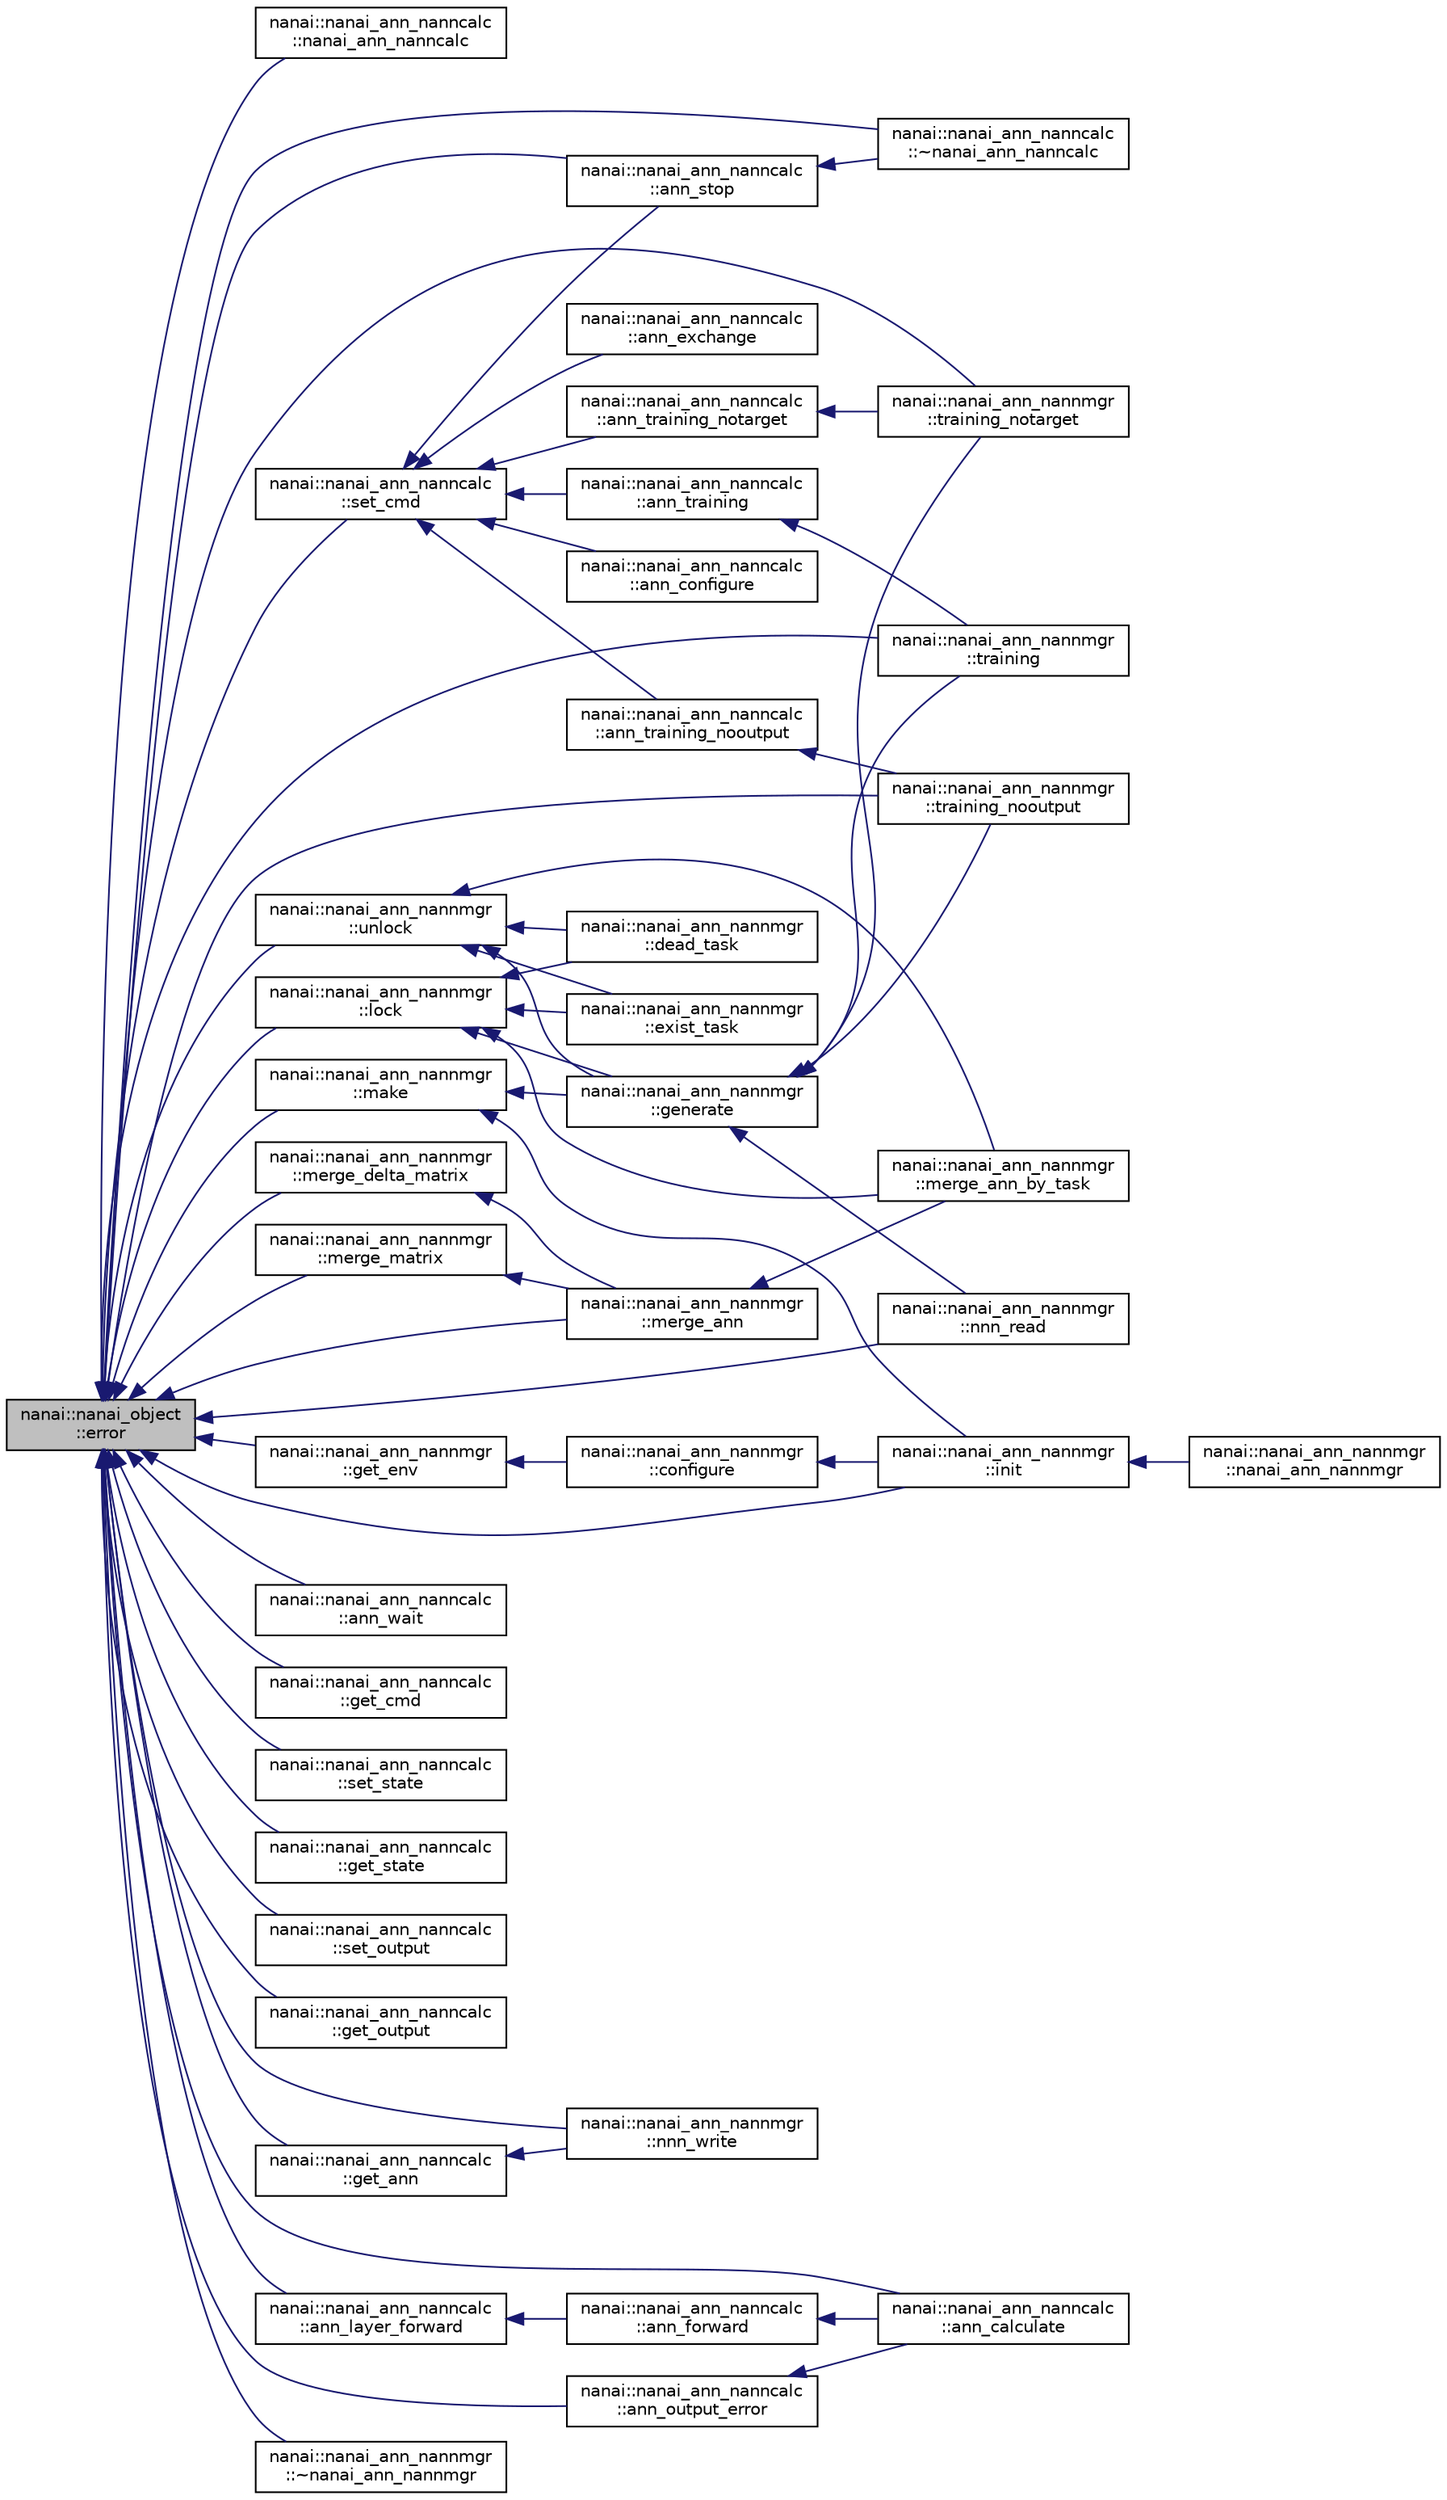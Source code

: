 digraph "nanai::nanai_object::error"
{
  edge [fontname="Helvetica",fontsize="10",labelfontname="Helvetica",labelfontsize="10"];
  node [fontname="Helvetica",fontsize="10",shape=record];
  rankdir="LR";
  Node1 [label="nanai::nanai_object\l::error",height=0.2,width=0.4,color="black", fillcolor="grey75", style="filled", fontcolor="black"];
  Node1 -> Node2 [dir="back",color="midnightblue",fontsize="10",style="solid",fontname="Helvetica"];
  Node2 [label="nanai::nanai_ann_nanncalc\l::nanai_ann_nanncalc",height=0.2,width=0.4,color="black", fillcolor="white", style="filled",URL="$classnanai_1_1nanai__ann__nanncalc.html#a0d26e7efdef5368c0212b3dd02f63767"];
  Node1 -> Node3 [dir="back",color="midnightblue",fontsize="10",style="solid",fontname="Helvetica"];
  Node3 [label="nanai::nanai_ann_nanncalc\l::~nanai_ann_nanncalc",height=0.2,width=0.4,color="black", fillcolor="white", style="filled",URL="$classnanai_1_1nanai__ann__nanncalc.html#a2f5530f782f2585958c79c94bc3232d7"];
  Node1 -> Node4 [dir="back",color="midnightblue",fontsize="10",style="solid",fontname="Helvetica"];
  Node4 [label="nanai::nanai_ann_nanncalc\l::ann_stop",height=0.2,width=0.4,color="black", fillcolor="white", style="filled",URL="$classnanai_1_1nanai__ann__nanncalc.html#ab7c70e33ab6d4ddcc46fcbdd69a14281"];
  Node4 -> Node3 [dir="back",color="midnightblue",fontsize="10",style="solid",fontname="Helvetica"];
  Node1 -> Node5 [dir="back",color="midnightblue",fontsize="10",style="solid",fontname="Helvetica"];
  Node5 [label="nanai::nanai_ann_nanncalc\l::ann_wait",height=0.2,width=0.4,color="black", fillcolor="white", style="filled",URL="$classnanai_1_1nanai__ann__nanncalc.html#a7b69abc3ab21a6249f360f2c8f319501"];
  Node1 -> Node6 [dir="back",color="midnightblue",fontsize="10",style="solid",fontname="Helvetica"];
  Node6 [label="nanai::nanai_ann_nanncalc\l::set_cmd",height=0.2,width=0.4,color="black", fillcolor="white", style="filled",URL="$classnanai_1_1nanai__ann__nanncalc.html#a0db0e8b62dbea77377e40a5d39f6265c"];
  Node6 -> Node7 [dir="back",color="midnightblue",fontsize="10",style="solid",fontname="Helvetica"];
  Node7 [label="nanai::nanai_ann_nanncalc\l::ann_training",height=0.2,width=0.4,color="black", fillcolor="white", style="filled",URL="$classnanai_1_1nanai__ann__nanncalc.html#a0f2a230581dd2c530f35d22d1cd11982"];
  Node7 -> Node8 [dir="back",color="midnightblue",fontsize="10",style="solid",fontname="Helvetica"];
  Node8 [label="nanai::nanai_ann_nannmgr\l::training",height=0.2,width=0.4,color="black", fillcolor="white", style="filled",URL="$classnanai_1_1nanai__ann__nannmgr.html#a1b99f051a2a7b2b1ebb21bb45d567afa"];
  Node6 -> Node9 [dir="back",color="midnightblue",fontsize="10",style="solid",fontname="Helvetica"];
  Node9 [label="nanai::nanai_ann_nanncalc\l::ann_training_notarget",height=0.2,width=0.4,color="black", fillcolor="white", style="filled",URL="$classnanai_1_1nanai__ann__nanncalc.html#a95e5d9672cf1a74e4180389fbf41b899"];
  Node9 -> Node10 [dir="back",color="midnightblue",fontsize="10",style="solid",fontname="Helvetica"];
  Node10 [label="nanai::nanai_ann_nannmgr\l::training_notarget",height=0.2,width=0.4,color="black", fillcolor="white", style="filled",URL="$classnanai_1_1nanai__ann__nannmgr.html#a7a28db94886caffa0824206c0e2b2fa9"];
  Node6 -> Node11 [dir="back",color="midnightblue",fontsize="10",style="solid",fontname="Helvetica"];
  Node11 [label="nanai::nanai_ann_nanncalc\l::ann_training_nooutput",height=0.2,width=0.4,color="black", fillcolor="white", style="filled",URL="$classnanai_1_1nanai__ann__nanncalc.html#a2b1396b5691391e33859c17ab748a39d"];
  Node11 -> Node12 [dir="back",color="midnightblue",fontsize="10",style="solid",fontname="Helvetica"];
  Node12 [label="nanai::nanai_ann_nannmgr\l::training_nooutput",height=0.2,width=0.4,color="black", fillcolor="white", style="filled",URL="$classnanai_1_1nanai__ann__nannmgr.html#a7461a5cad561f578869c850adf1e9639"];
  Node6 -> Node13 [dir="back",color="midnightblue",fontsize="10",style="solid",fontname="Helvetica"];
  Node13 [label="nanai::nanai_ann_nanncalc\l::ann_configure",height=0.2,width=0.4,color="black", fillcolor="white", style="filled",URL="$classnanai_1_1nanai__ann__nanncalc.html#a8563aaf57e70ab959dcdec8961af9447"];
  Node6 -> Node14 [dir="back",color="midnightblue",fontsize="10",style="solid",fontname="Helvetica"];
  Node14 [label="nanai::nanai_ann_nanncalc\l::ann_exchange",height=0.2,width=0.4,color="black", fillcolor="white", style="filled",URL="$classnanai_1_1nanai__ann__nanncalc.html#a6ec3d7893411dcab2edf4e19ae3bb017"];
  Node6 -> Node4 [dir="back",color="midnightblue",fontsize="10",style="solid",fontname="Helvetica"];
  Node1 -> Node15 [dir="back",color="midnightblue",fontsize="10",style="solid",fontname="Helvetica"];
  Node15 [label="nanai::nanai_ann_nanncalc\l::get_cmd",height=0.2,width=0.4,color="black", fillcolor="white", style="filled",URL="$classnanai_1_1nanai__ann__nanncalc.html#a18869c97f279df6aa8d467c32fdc7944"];
  Node1 -> Node16 [dir="back",color="midnightblue",fontsize="10",style="solid",fontname="Helvetica"];
  Node16 [label="nanai::nanai_ann_nanncalc\l::set_state",height=0.2,width=0.4,color="black", fillcolor="white", style="filled",URL="$classnanai_1_1nanai__ann__nanncalc.html#a2c8aa9f4f29bb093f0bc26fa9ba6cc41"];
  Node1 -> Node17 [dir="back",color="midnightblue",fontsize="10",style="solid",fontname="Helvetica"];
  Node17 [label="nanai::nanai_ann_nanncalc\l::get_state",height=0.2,width=0.4,color="black", fillcolor="white", style="filled",URL="$classnanai_1_1nanai__ann__nanncalc.html#abc792abf872514a95a9863cbb3e49cd4"];
  Node1 -> Node18 [dir="back",color="midnightblue",fontsize="10",style="solid",fontname="Helvetica"];
  Node18 [label="nanai::nanai_ann_nanncalc\l::set_output",height=0.2,width=0.4,color="black", fillcolor="white", style="filled",URL="$classnanai_1_1nanai__ann__nanncalc.html#a5102b94199ba413bd8601e66be5d2293"];
  Node1 -> Node19 [dir="back",color="midnightblue",fontsize="10",style="solid",fontname="Helvetica"];
  Node19 [label="nanai::nanai_ann_nanncalc\l::get_output",height=0.2,width=0.4,color="black", fillcolor="white", style="filled",URL="$classnanai_1_1nanai__ann__nanncalc.html#adc64a3c1efeef53374803673ee44c152"];
  Node1 -> Node20 [dir="back",color="midnightblue",fontsize="10",style="solid",fontname="Helvetica"];
  Node20 [label="nanai::nanai_ann_nanncalc\l::get_ann",height=0.2,width=0.4,color="black", fillcolor="white", style="filled",URL="$classnanai_1_1nanai__ann__nanncalc.html#aefda6586e9dd96625b2e2948baec8e18"];
  Node20 -> Node21 [dir="back",color="midnightblue",fontsize="10",style="solid",fontname="Helvetica"];
  Node21 [label="nanai::nanai_ann_nannmgr\l::nnn_write",height=0.2,width=0.4,color="black", fillcolor="white", style="filled",URL="$classnanai_1_1nanai__ann__nannmgr.html#a04ac84eff31dab37e338807a4d44d0b9"];
  Node1 -> Node22 [dir="back",color="midnightblue",fontsize="10",style="solid",fontname="Helvetica"];
  Node22 [label="nanai::nanai_ann_nanncalc\l::ann_calculate",height=0.2,width=0.4,color="black", fillcolor="white", style="filled",URL="$classnanai_1_1nanai__ann__nanncalc.html#aeebc06b5241f6f9e1e5b78daa7e31911"];
  Node1 -> Node23 [dir="back",color="midnightblue",fontsize="10",style="solid",fontname="Helvetica"];
  Node23 [label="nanai::nanai_ann_nanncalc\l::ann_layer_forward",height=0.2,width=0.4,color="black", fillcolor="white", style="filled",URL="$classnanai_1_1nanai__ann__nanncalc.html#af70fe54abb55d464459e2ce4548b1ff2"];
  Node23 -> Node24 [dir="back",color="midnightblue",fontsize="10",style="solid",fontname="Helvetica"];
  Node24 [label="nanai::nanai_ann_nanncalc\l::ann_forward",height=0.2,width=0.4,color="black", fillcolor="white", style="filled",URL="$classnanai_1_1nanai__ann__nanncalc.html#a59b33730cd75893be549ba6cbe1cd7aa"];
  Node24 -> Node22 [dir="back",color="midnightblue",fontsize="10",style="solid",fontname="Helvetica"];
  Node1 -> Node25 [dir="back",color="midnightblue",fontsize="10",style="solid",fontname="Helvetica"];
  Node25 [label="nanai::nanai_ann_nanncalc\l::ann_output_error",height=0.2,width=0.4,color="black", fillcolor="white", style="filled",URL="$classnanai_1_1nanai__ann__nanncalc.html#a95e7765ed618d5ab2e4f90593f053d89"];
  Node25 -> Node22 [dir="back",color="midnightblue",fontsize="10",style="solid",fontname="Helvetica"];
  Node1 -> Node26 [dir="back",color="midnightblue",fontsize="10",style="solid",fontname="Helvetica"];
  Node26 [label="nanai::nanai_ann_nannmgr\l::~nanai_ann_nannmgr",height=0.2,width=0.4,color="black", fillcolor="white", style="filled",URL="$classnanai_1_1nanai__ann__nannmgr.html#a2594f0a16aed65087e4aebca1b07894e"];
  Node1 -> Node27 [dir="back",color="midnightblue",fontsize="10",style="solid",fontname="Helvetica"];
  Node27 [label="nanai::nanai_ann_nannmgr\l::init",height=0.2,width=0.4,color="black", fillcolor="white", style="filled",URL="$classnanai_1_1nanai__ann__nannmgr.html#ae4bd257f8c13617deb792e90f72574ea"];
  Node27 -> Node28 [dir="back",color="midnightblue",fontsize="10",style="solid",fontname="Helvetica"];
  Node28 [label="nanai::nanai_ann_nannmgr\l::nanai_ann_nannmgr",height=0.2,width=0.4,color="black", fillcolor="white", style="filled",URL="$classnanai_1_1nanai__ann__nannmgr.html#ac0ab089eae09f4d317218fcad3cfe804"];
  Node1 -> Node8 [dir="back",color="midnightblue",fontsize="10",style="solid",fontname="Helvetica"];
  Node1 -> Node10 [dir="back",color="midnightblue",fontsize="10",style="solid",fontname="Helvetica"];
  Node1 -> Node12 [dir="back",color="midnightblue",fontsize="10",style="solid",fontname="Helvetica"];
  Node1 -> Node29 [dir="back",color="midnightblue",fontsize="10",style="solid",fontname="Helvetica"];
  Node29 [label="nanai::nanai_ann_nannmgr\l::nnn_read",height=0.2,width=0.4,color="black", fillcolor="white", style="filled",URL="$classnanai_1_1nanai__ann__nannmgr.html#aa4bf6ea43af41a463213c1620757685a"];
  Node1 -> Node21 [dir="back",color="midnightblue",fontsize="10",style="solid",fontname="Helvetica"];
  Node1 -> Node30 [dir="back",color="midnightblue",fontsize="10",style="solid",fontname="Helvetica"];
  Node30 [label="nanai::nanai_ann_nannmgr\l::merge_delta_matrix",height=0.2,width=0.4,color="black", fillcolor="white", style="filled",URL="$classnanai_1_1nanai__ann__nannmgr.html#a1d9acf82974a0c785349370f40d583af"];
  Node30 -> Node31 [dir="back",color="midnightblue",fontsize="10",style="solid",fontname="Helvetica"];
  Node31 [label="nanai::nanai_ann_nannmgr\l::merge_ann",height=0.2,width=0.4,color="black", fillcolor="white", style="filled",URL="$classnanai_1_1nanai__ann__nannmgr.html#a569b5527d3efd6615b1ed5fe311d3e55"];
  Node31 -> Node32 [dir="back",color="midnightblue",fontsize="10",style="solid",fontname="Helvetica"];
  Node32 [label="nanai::nanai_ann_nannmgr\l::merge_ann_by_task",height=0.2,width=0.4,color="black", fillcolor="white", style="filled",URL="$classnanai_1_1nanai__ann__nannmgr.html#a892c55b5c4a4b22dfd738c1227476ab0"];
  Node1 -> Node33 [dir="back",color="midnightblue",fontsize="10",style="solid",fontname="Helvetica"];
  Node33 [label="nanai::nanai_ann_nannmgr\l::merge_matrix",height=0.2,width=0.4,color="black", fillcolor="white", style="filled",URL="$classnanai_1_1nanai__ann__nannmgr.html#a7a9f384ebe727ed9722cbc04e82d30c8"];
  Node33 -> Node31 [dir="back",color="midnightblue",fontsize="10",style="solid",fontname="Helvetica"];
  Node1 -> Node31 [dir="back",color="midnightblue",fontsize="10",style="solid",fontname="Helvetica"];
  Node1 -> Node34 [dir="back",color="midnightblue",fontsize="10",style="solid",fontname="Helvetica"];
  Node34 [label="nanai::nanai_ann_nannmgr\l::get_env",height=0.2,width=0.4,color="black", fillcolor="white", style="filled",URL="$classnanai_1_1nanai__ann__nannmgr.html#a910e51066acc0cefa5a13d441080020a"];
  Node34 -> Node35 [dir="back",color="midnightblue",fontsize="10",style="solid",fontname="Helvetica"];
  Node35 [label="nanai::nanai_ann_nannmgr\l::configure",height=0.2,width=0.4,color="black", fillcolor="white", style="filled",URL="$classnanai_1_1nanai__ann__nannmgr.html#a4097cd6c0d8c9fbd38df08d4474162d7"];
  Node35 -> Node27 [dir="back",color="midnightblue",fontsize="10",style="solid",fontname="Helvetica"];
  Node1 -> Node36 [dir="back",color="midnightblue",fontsize="10",style="solid",fontname="Helvetica"];
  Node36 [label="nanai::nanai_ann_nannmgr\l::lock",height=0.2,width=0.4,color="black", fillcolor="white", style="filled",URL="$classnanai_1_1nanai__ann__nannmgr.html#ad67bf88a3df568c5ed07c2adca863be8"];
  Node36 -> Node37 [dir="back",color="midnightblue",fontsize="10",style="solid",fontname="Helvetica"];
  Node37 [label="nanai::nanai_ann_nannmgr\l::exist_task",height=0.2,width=0.4,color="black", fillcolor="white", style="filled",URL="$classnanai_1_1nanai__ann__nannmgr.html#a1cc1df92755308a610a78c1f16e602c0"];
  Node36 -> Node38 [dir="back",color="midnightblue",fontsize="10",style="solid",fontname="Helvetica"];
  Node38 [label="nanai::nanai_ann_nannmgr\l::dead_task",height=0.2,width=0.4,color="black", fillcolor="white", style="filled",URL="$classnanai_1_1nanai__ann__nannmgr.html#a5e88711b173c6074539af3a1b32e761d"];
  Node36 -> Node32 [dir="back",color="midnightblue",fontsize="10",style="solid",fontname="Helvetica"];
  Node36 -> Node39 [dir="back",color="midnightblue",fontsize="10",style="solid",fontname="Helvetica"];
  Node39 [label="nanai::nanai_ann_nannmgr\l::generate",height=0.2,width=0.4,color="black", fillcolor="white", style="filled",URL="$classnanai_1_1nanai__ann__nannmgr.html#a66d329677b38c6d967a737adabaae13e"];
  Node39 -> Node8 [dir="back",color="midnightblue",fontsize="10",style="solid",fontname="Helvetica"];
  Node39 -> Node10 [dir="back",color="midnightblue",fontsize="10",style="solid",fontname="Helvetica"];
  Node39 -> Node12 [dir="back",color="midnightblue",fontsize="10",style="solid",fontname="Helvetica"];
  Node39 -> Node29 [dir="back",color="midnightblue",fontsize="10",style="solid",fontname="Helvetica"];
  Node1 -> Node40 [dir="back",color="midnightblue",fontsize="10",style="solid",fontname="Helvetica"];
  Node40 [label="nanai::nanai_ann_nannmgr\l::unlock",height=0.2,width=0.4,color="black", fillcolor="white", style="filled",URL="$classnanai_1_1nanai__ann__nannmgr.html#a061504e906faa17ab8cfeccb0f6c17bf"];
  Node40 -> Node37 [dir="back",color="midnightblue",fontsize="10",style="solid",fontname="Helvetica"];
  Node40 -> Node38 [dir="back",color="midnightblue",fontsize="10",style="solid",fontname="Helvetica"];
  Node40 -> Node32 [dir="back",color="midnightblue",fontsize="10",style="solid",fontname="Helvetica"];
  Node40 -> Node39 [dir="back",color="midnightblue",fontsize="10",style="solid",fontname="Helvetica"];
  Node1 -> Node41 [dir="back",color="midnightblue",fontsize="10",style="solid",fontname="Helvetica"];
  Node41 [label="nanai::nanai_ann_nannmgr\l::make",height=0.2,width=0.4,color="black", fillcolor="white", style="filled",URL="$classnanai_1_1nanai__ann__nannmgr.html#a5f3d6ac53777ccec4d85cde98267693f"];
  Node41 -> Node27 [dir="back",color="midnightblue",fontsize="10",style="solid",fontname="Helvetica"];
  Node41 -> Node39 [dir="back",color="midnightblue",fontsize="10",style="solid",fontname="Helvetica"];
}
